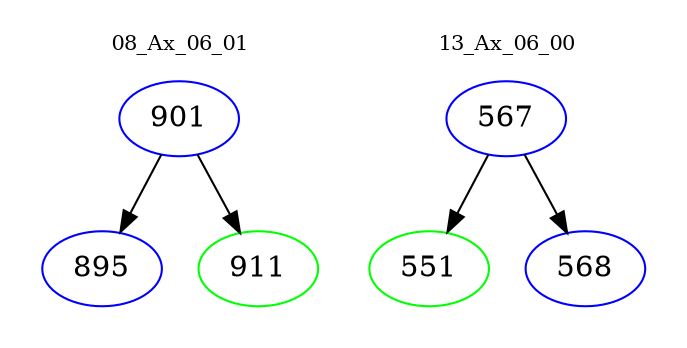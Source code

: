 digraph{
subgraph cluster_0 {
color = white
label = "08_Ax_06_01";
fontsize=10;
T0_901 [label="901", color="blue"]
T0_901 -> T0_895 [color="black"]
T0_895 [label="895", color="blue"]
T0_901 -> T0_911 [color="black"]
T0_911 [label="911", color="green"]
}
subgraph cluster_1 {
color = white
label = "13_Ax_06_00";
fontsize=10;
T1_567 [label="567", color="blue"]
T1_567 -> T1_551 [color="black"]
T1_551 [label="551", color="green"]
T1_567 -> T1_568 [color="black"]
T1_568 [label="568", color="blue"]
}
}
